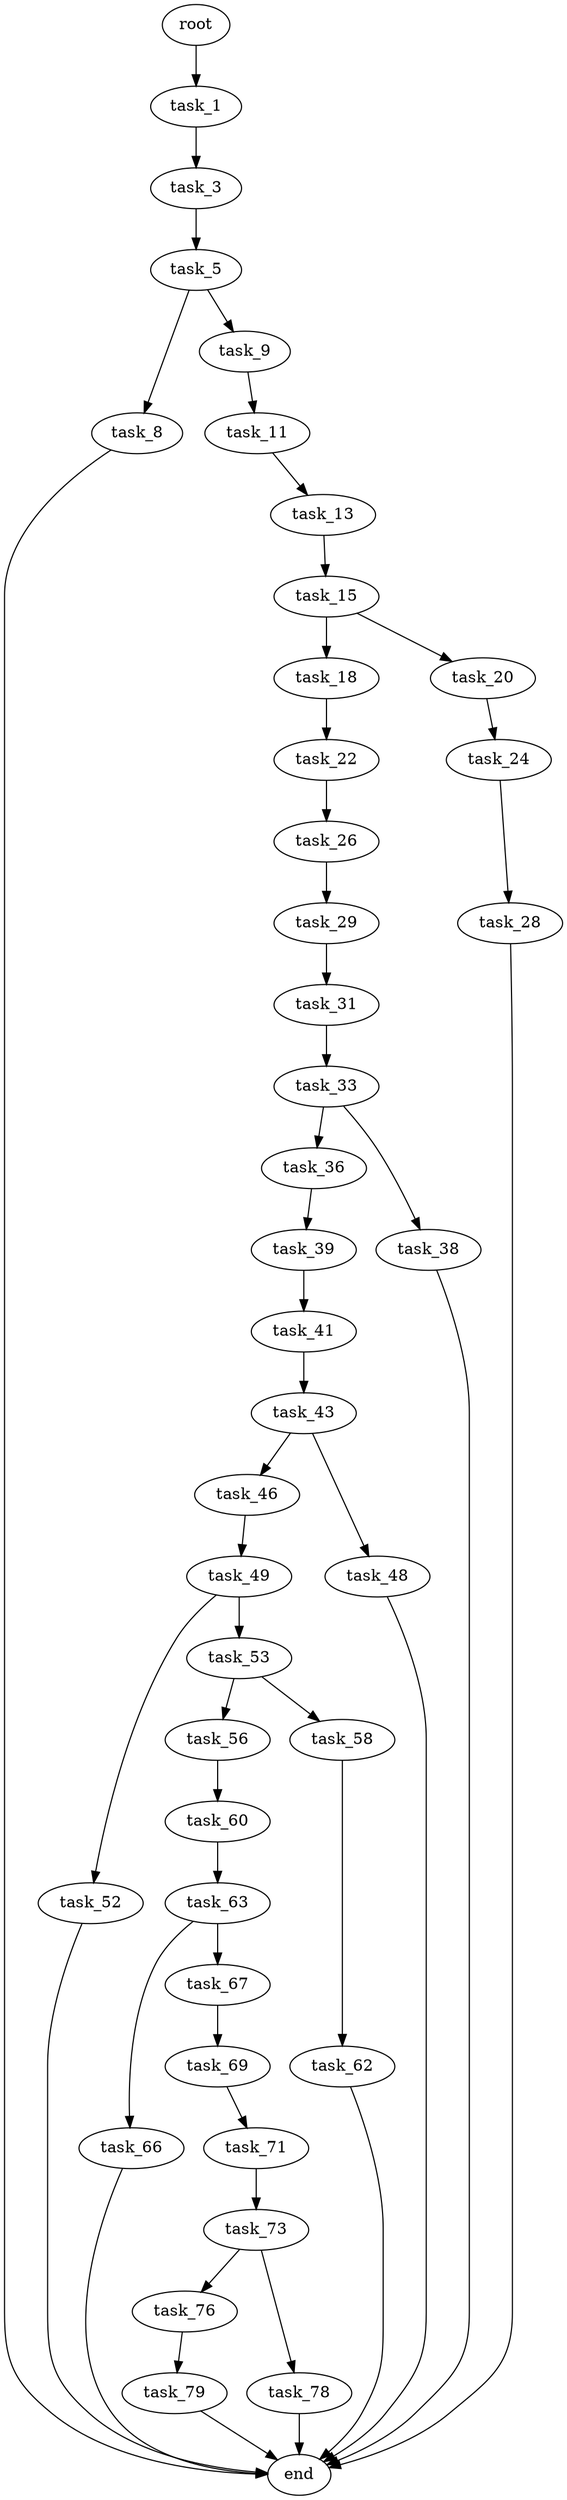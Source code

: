 digraph G {
  root [size="0.000000"];
  task_1 [size="782757789696.000000"];
  task_3 [size="28991029248.000000"];
  task_5 [size="3311924358.000000"];
  task_8 [size="368293445632.000000"];
  task_9 [size="7467335580.000000"];
  end [size="0.000000"];
  task_11 [size="496614488.000000"];
  task_13 [size="13731522074.000000"];
  task_15 [size="231928233984.000000"];
  task_18 [size="15750056693.000000"];
  task_20 [size="6232686020.000000"];
  task_22 [size="14887439589.000000"];
  task_24 [size="96755590275.000000"];
  task_26 [size="368293445632.000000"];
  task_28 [size="13327716402.000000"];
  task_29 [size="8589934592.000000"];
  task_31 [size="23121462531.000000"];
  task_33 [size="381019445456.000000"];
  task_36 [size="1073741824000.000000"];
  task_38 [size="1094519045526.000000"];
  task_39 [size="3520386311.000000"];
  task_41 [size="238038428932.000000"];
  task_43 [size="26834015982.000000"];
  task_46 [size="368293445632.000000"];
  task_48 [size="8978030427.000000"];
  task_49 [size="89825611817.000000"];
  task_52 [size="17370365991.000000"];
  task_53 [size="4140362612.000000"];
  task_56 [size="231928233984.000000"];
  task_58 [size="8589934592.000000"];
  task_60 [size="34910258311.000000"];
  task_62 [size="287934117484.000000"];
  task_63 [size="549755813888.000000"];
  task_66 [size="144319448468.000000"];
  task_67 [size="19502588816.000000"];
  task_69 [size="3376500968.000000"];
  task_71 [size="68719476736.000000"];
  task_73 [size="44970903444.000000"];
  task_76 [size="1073741824000.000000"];
  task_78 [size="510034769760.000000"];
  task_79 [size="25409190774.000000"];

  root -> task_1 [size="1.000000"];
  task_1 -> task_3 [size="679477248.000000"];
  task_3 -> task_5 [size="75497472.000000"];
  task_5 -> task_8 [size="301989888.000000"];
  task_5 -> task_9 [size="301989888.000000"];
  task_8 -> end [size="1.000000"];
  task_9 -> task_11 [size="134217728.000000"];
  task_11 -> task_13 [size="33554432.000000"];
  task_13 -> task_15 [size="536870912.000000"];
  task_15 -> task_18 [size="301989888.000000"];
  task_15 -> task_20 [size="301989888.000000"];
  task_18 -> task_22 [size="411041792.000000"];
  task_20 -> task_24 [size="134217728.000000"];
  task_22 -> task_26 [size="301989888.000000"];
  task_24 -> task_28 [size="75497472.000000"];
  task_26 -> task_29 [size="411041792.000000"];
  task_28 -> end [size="1.000000"];
  task_29 -> task_31 [size="33554432.000000"];
  task_31 -> task_33 [size="838860800.000000"];
  task_33 -> task_36 [size="536870912.000000"];
  task_33 -> task_38 [size="536870912.000000"];
  task_36 -> task_39 [size="838860800.000000"];
  task_38 -> end [size="1.000000"];
  task_39 -> task_41 [size="75497472.000000"];
  task_41 -> task_43 [size="411041792.000000"];
  task_43 -> task_46 [size="536870912.000000"];
  task_43 -> task_48 [size="536870912.000000"];
  task_46 -> task_49 [size="411041792.000000"];
  task_48 -> end [size="1.000000"];
  task_49 -> task_52 [size="209715200.000000"];
  task_49 -> task_53 [size="209715200.000000"];
  task_52 -> end [size="1.000000"];
  task_53 -> task_56 [size="134217728.000000"];
  task_53 -> task_58 [size="134217728.000000"];
  task_56 -> task_60 [size="301989888.000000"];
  task_58 -> task_62 [size="33554432.000000"];
  task_60 -> task_63 [size="679477248.000000"];
  task_62 -> end [size="1.000000"];
  task_63 -> task_66 [size="536870912.000000"];
  task_63 -> task_67 [size="536870912.000000"];
  task_66 -> end [size="1.000000"];
  task_67 -> task_69 [size="838860800.000000"];
  task_69 -> task_71 [size="134217728.000000"];
  task_71 -> task_73 [size="134217728.000000"];
  task_73 -> task_76 [size="33554432.000000"];
  task_73 -> task_78 [size="33554432.000000"];
  task_76 -> task_79 [size="838860800.000000"];
  task_78 -> end [size="1.000000"];
  task_79 -> end [size="1.000000"];
}
